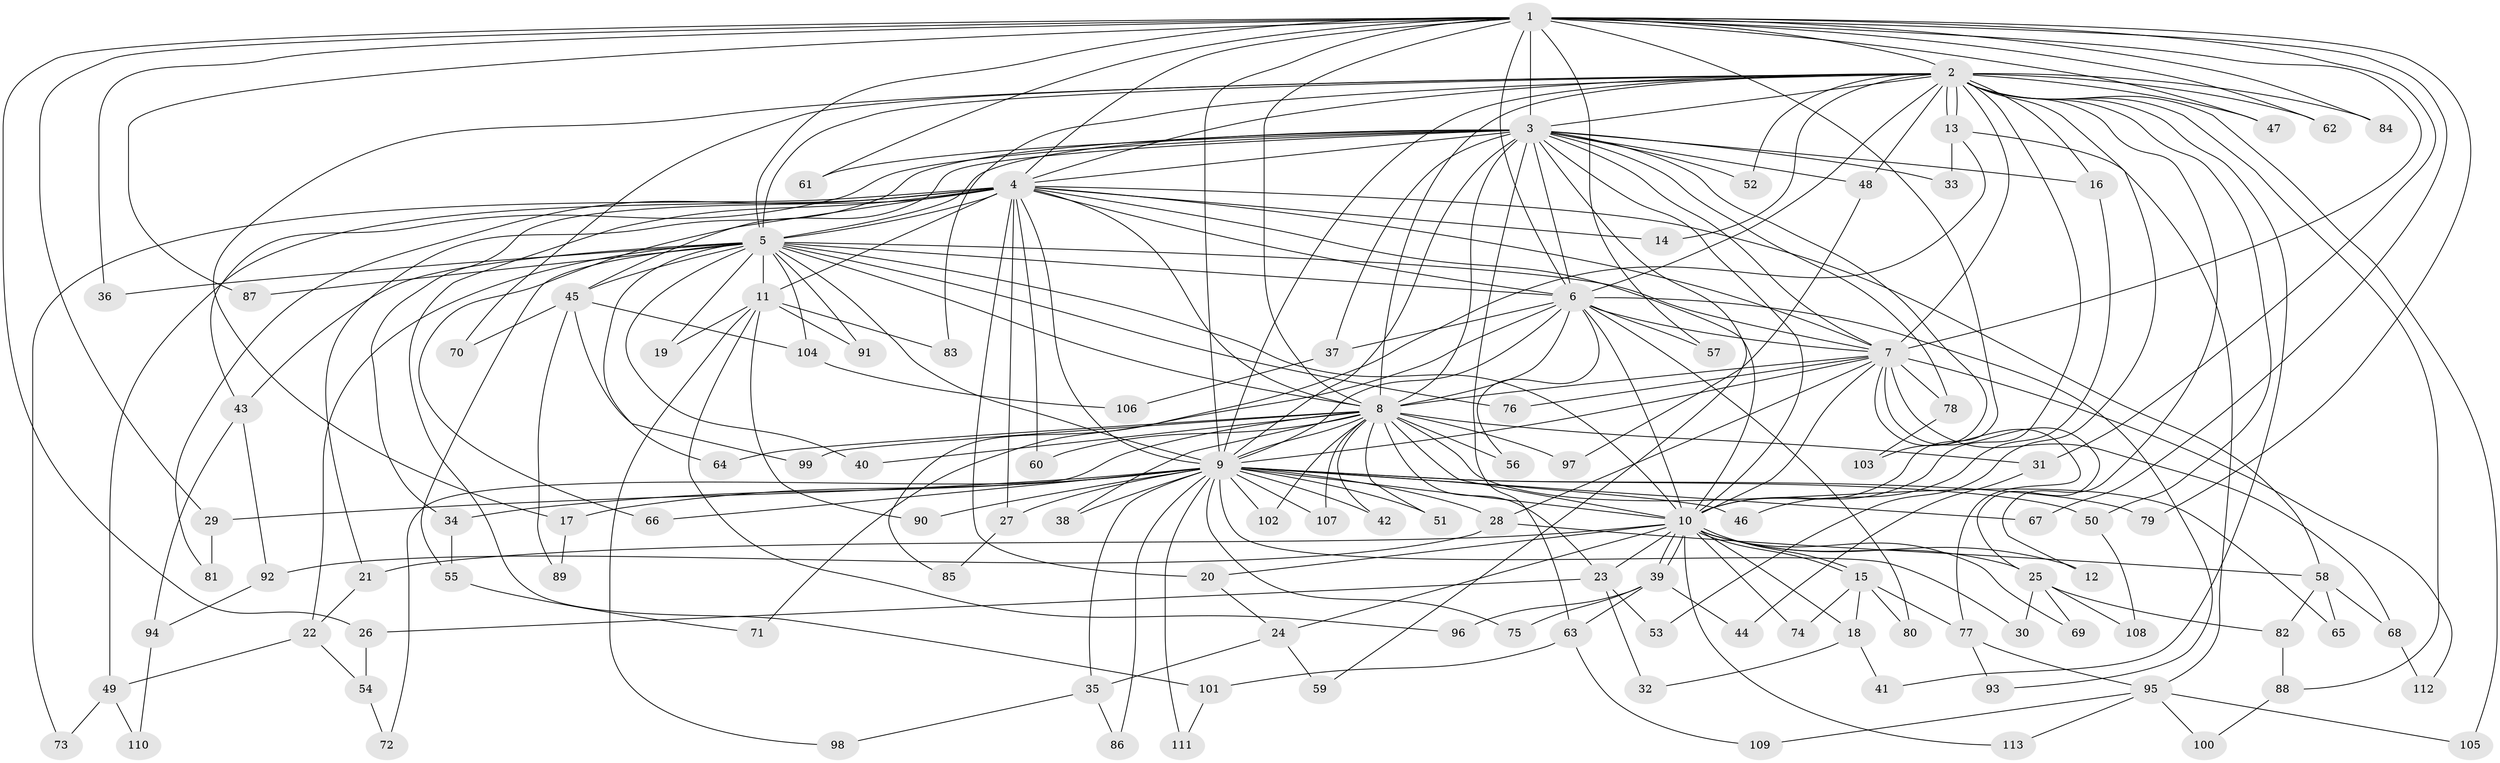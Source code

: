 // coarse degree distribution, {19: 0.022988505747126436, 25: 0.011494252873563218, 31: 0.011494252873563218, 18: 0.011494252873563218, 14: 0.022988505747126436, 24: 0.011494252873563218, 27: 0.011494252873563218, 6: 0.05747126436781609, 5: 0.022988505747126436, 2: 0.5172413793103449, 8: 0.011494252873563218, 3: 0.22988505747126436, 4: 0.04597701149425287, 7: 0.011494252873563218}
// Generated by graph-tools (version 1.1) at 2025/51/02/27/25 19:51:51]
// undirected, 113 vertices, 251 edges
graph export_dot {
graph [start="1"]
  node [color=gray90,style=filled];
  1;
  2;
  3;
  4;
  5;
  6;
  7;
  8;
  9;
  10;
  11;
  12;
  13;
  14;
  15;
  16;
  17;
  18;
  19;
  20;
  21;
  22;
  23;
  24;
  25;
  26;
  27;
  28;
  29;
  30;
  31;
  32;
  33;
  34;
  35;
  36;
  37;
  38;
  39;
  40;
  41;
  42;
  43;
  44;
  45;
  46;
  47;
  48;
  49;
  50;
  51;
  52;
  53;
  54;
  55;
  56;
  57;
  58;
  59;
  60;
  61;
  62;
  63;
  64;
  65;
  66;
  67;
  68;
  69;
  70;
  71;
  72;
  73;
  74;
  75;
  76;
  77;
  78;
  79;
  80;
  81;
  82;
  83;
  84;
  85;
  86;
  87;
  88;
  89;
  90;
  91;
  92;
  93;
  94;
  95;
  96;
  97;
  98;
  99;
  100;
  101;
  102;
  103;
  104;
  105;
  106;
  107;
  108;
  109;
  110;
  111;
  112;
  113;
  1 -- 2;
  1 -- 3;
  1 -- 4;
  1 -- 5;
  1 -- 6;
  1 -- 7;
  1 -- 8;
  1 -- 9;
  1 -- 10;
  1 -- 26;
  1 -- 29;
  1 -- 31;
  1 -- 36;
  1 -- 47;
  1 -- 57;
  1 -- 61;
  1 -- 62;
  1 -- 67;
  1 -- 79;
  1 -- 84;
  1 -- 87;
  2 -- 3;
  2 -- 4;
  2 -- 5;
  2 -- 6;
  2 -- 7;
  2 -- 8;
  2 -- 9;
  2 -- 10;
  2 -- 12;
  2 -- 13;
  2 -- 13;
  2 -- 14;
  2 -- 16;
  2 -- 17;
  2 -- 41;
  2 -- 47;
  2 -- 48;
  2 -- 50;
  2 -- 52;
  2 -- 53;
  2 -- 62;
  2 -- 70;
  2 -- 83;
  2 -- 84;
  2 -- 88;
  2 -- 105;
  3 -- 4;
  3 -- 5;
  3 -- 6;
  3 -- 7;
  3 -- 8;
  3 -- 9;
  3 -- 10;
  3 -- 16;
  3 -- 21;
  3 -- 33;
  3 -- 37;
  3 -- 43;
  3 -- 45;
  3 -- 48;
  3 -- 52;
  3 -- 59;
  3 -- 61;
  3 -- 63;
  3 -- 78;
  3 -- 103;
  4 -- 5;
  4 -- 6;
  4 -- 7;
  4 -- 8;
  4 -- 9;
  4 -- 10;
  4 -- 11;
  4 -- 14;
  4 -- 20;
  4 -- 27;
  4 -- 34;
  4 -- 49;
  4 -- 58;
  4 -- 60;
  4 -- 66;
  4 -- 73;
  4 -- 81;
  4 -- 101;
  5 -- 6;
  5 -- 7;
  5 -- 8;
  5 -- 9;
  5 -- 10;
  5 -- 11;
  5 -- 19;
  5 -- 22;
  5 -- 36;
  5 -- 40;
  5 -- 43;
  5 -- 45;
  5 -- 55;
  5 -- 64;
  5 -- 76;
  5 -- 87;
  5 -- 91;
  5 -- 104;
  6 -- 7;
  6 -- 8;
  6 -- 9;
  6 -- 10;
  6 -- 37;
  6 -- 56;
  6 -- 57;
  6 -- 71;
  6 -- 80;
  6 -- 93;
  7 -- 8;
  7 -- 9;
  7 -- 10;
  7 -- 25;
  7 -- 28;
  7 -- 68;
  7 -- 76;
  7 -- 77;
  7 -- 78;
  7 -- 112;
  8 -- 9;
  8 -- 10;
  8 -- 23;
  8 -- 31;
  8 -- 38;
  8 -- 40;
  8 -- 42;
  8 -- 51;
  8 -- 56;
  8 -- 60;
  8 -- 64;
  8 -- 65;
  8 -- 72;
  8 -- 97;
  8 -- 99;
  8 -- 102;
  8 -- 107;
  9 -- 10;
  9 -- 17;
  9 -- 27;
  9 -- 28;
  9 -- 29;
  9 -- 30;
  9 -- 34;
  9 -- 35;
  9 -- 38;
  9 -- 42;
  9 -- 46;
  9 -- 50;
  9 -- 51;
  9 -- 66;
  9 -- 67;
  9 -- 75;
  9 -- 79;
  9 -- 86;
  9 -- 90;
  9 -- 102;
  9 -- 107;
  9 -- 111;
  10 -- 12;
  10 -- 15;
  10 -- 15;
  10 -- 18;
  10 -- 20;
  10 -- 21;
  10 -- 23;
  10 -- 24;
  10 -- 25;
  10 -- 39;
  10 -- 39;
  10 -- 69;
  10 -- 74;
  10 -- 113;
  11 -- 19;
  11 -- 83;
  11 -- 90;
  11 -- 91;
  11 -- 96;
  11 -- 98;
  13 -- 33;
  13 -- 85;
  13 -- 95;
  15 -- 18;
  15 -- 74;
  15 -- 77;
  15 -- 80;
  16 -- 46;
  17 -- 89;
  18 -- 32;
  18 -- 41;
  20 -- 24;
  21 -- 22;
  22 -- 49;
  22 -- 54;
  23 -- 26;
  23 -- 32;
  23 -- 53;
  24 -- 35;
  24 -- 59;
  25 -- 30;
  25 -- 69;
  25 -- 82;
  25 -- 108;
  26 -- 54;
  27 -- 85;
  28 -- 58;
  28 -- 92;
  29 -- 81;
  31 -- 44;
  34 -- 55;
  35 -- 86;
  35 -- 98;
  37 -- 106;
  39 -- 44;
  39 -- 63;
  39 -- 75;
  39 -- 96;
  43 -- 92;
  43 -- 94;
  45 -- 70;
  45 -- 89;
  45 -- 99;
  45 -- 104;
  48 -- 97;
  49 -- 73;
  49 -- 110;
  50 -- 108;
  54 -- 72;
  55 -- 71;
  58 -- 65;
  58 -- 68;
  58 -- 82;
  63 -- 101;
  63 -- 109;
  68 -- 112;
  77 -- 93;
  77 -- 95;
  78 -- 103;
  82 -- 88;
  88 -- 100;
  92 -- 94;
  94 -- 110;
  95 -- 100;
  95 -- 105;
  95 -- 109;
  95 -- 113;
  101 -- 111;
  104 -- 106;
}
